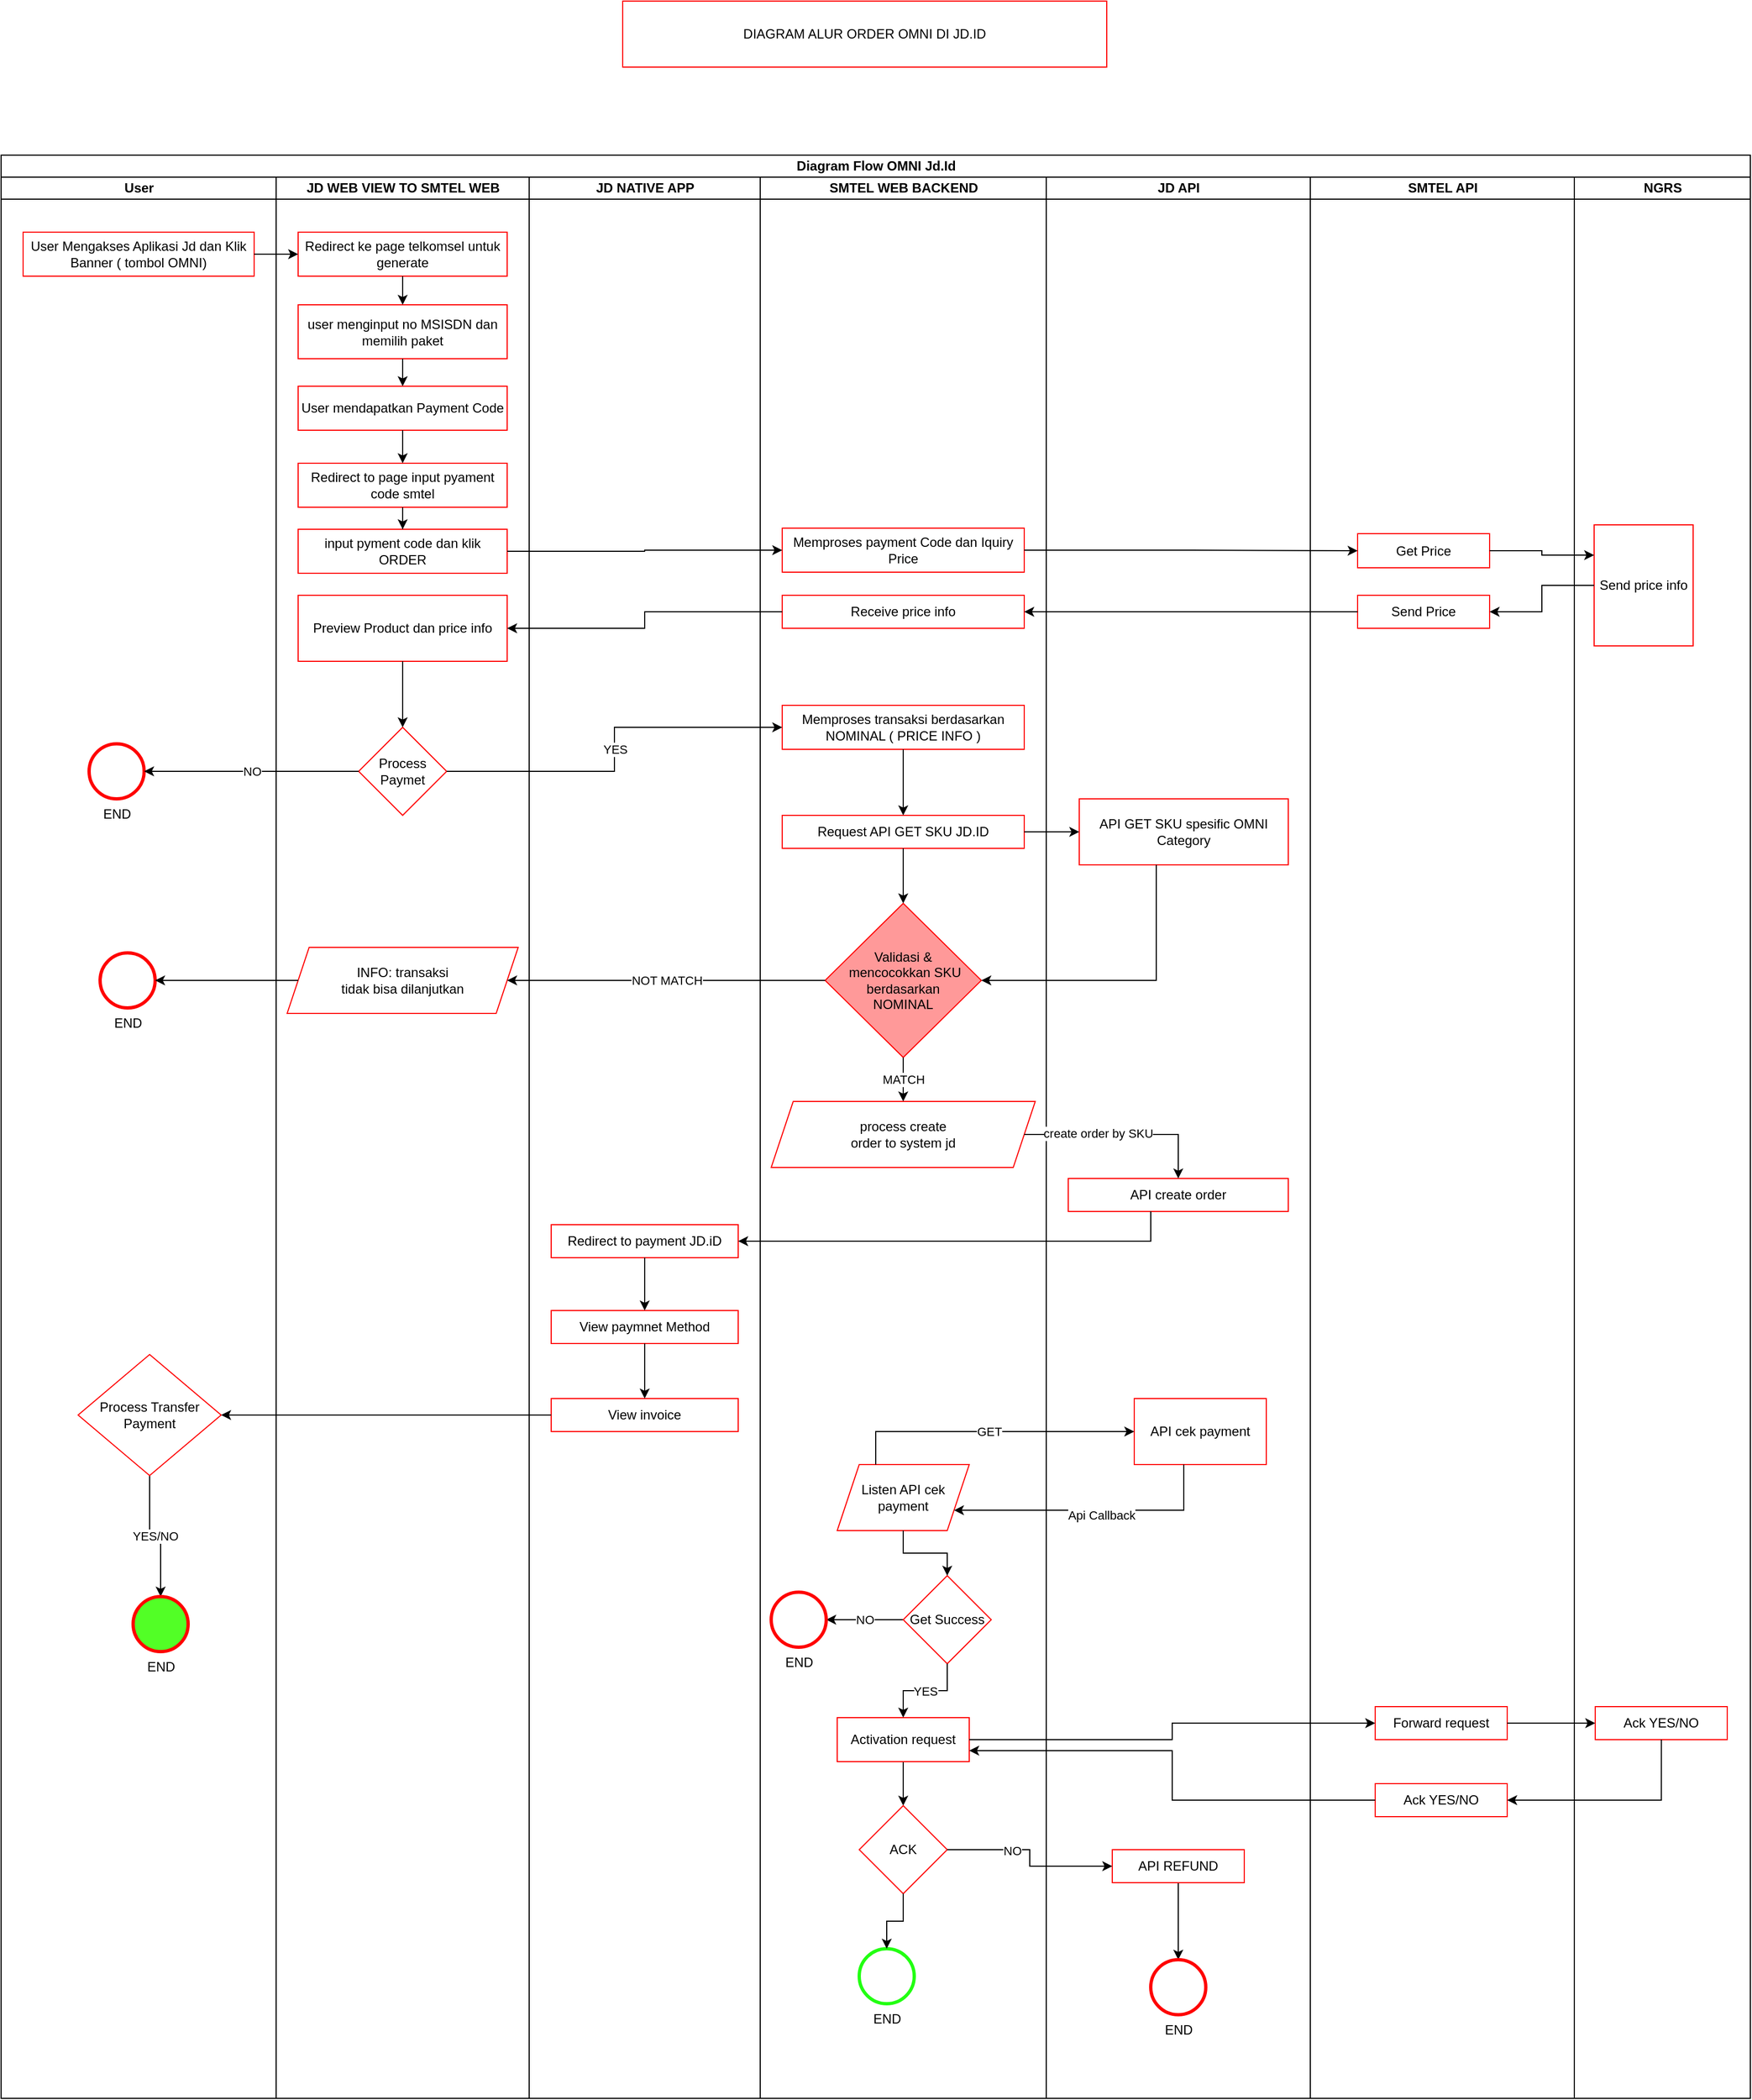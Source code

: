 <mxfile version="20.2.5" type="github" pages="2">
  <diagram id="UwHgi-8N27nsmFxwErfs" name="OMNI">
    <mxGraphModel dx="1590" dy="1893" grid="1" gridSize="10" guides="1" tooltips="1" connect="1" arrows="1" fold="1" page="1" pageScale="1" pageWidth="850" pageHeight="1100" math="0" shadow="0">
      <root>
        <mxCell id="0" />
        <mxCell id="1" parent="0" />
        <mxCell id="b-g2PKGpohuOXuUOQPh--2" value="Diagram Flow OMNI Jd.Id" style="swimlane;html=1;childLayout=stackLayout;resizeParent=1;resizeParentMax=0;startSize=20;" parent="1" vertex="1">
          <mxGeometry x="43" y="-850" width="1590" height="1766" as="geometry" />
        </mxCell>
        <mxCell id="b-g2PKGpohuOXuUOQPh--3" value="User" style="swimlane;html=1;startSize=20;" parent="b-g2PKGpohuOXuUOQPh--2" vertex="1">
          <mxGeometry y="20" width="250" height="1746" as="geometry" />
        </mxCell>
        <mxCell id="b-g2PKGpohuOXuUOQPh--4" style="edgeStyle=orthogonalEdgeStyle;rounded=0;orthogonalLoop=1;jettySize=auto;html=1;exitX=0.5;exitY=1;exitDx=0;exitDy=0;exitPerimeter=0;" parent="b-g2PKGpohuOXuUOQPh--3" edge="1">
          <mxGeometry relative="1" as="geometry">
            <mxPoint x="120" y="100" as="sourcePoint" />
            <mxPoint x="120" y="100" as="targetPoint" />
          </mxGeometry>
        </mxCell>
        <mxCell id="b-g2PKGpohuOXuUOQPh--5" value="User Mengakses Aplikasi Jd dan Klik Banner ( tombol OMNI)" style="rounded=0;whiteSpace=wrap;html=1;strokeColor=#FF0000;" parent="b-g2PKGpohuOXuUOQPh--3" vertex="1">
          <mxGeometry x="20" y="50" width="210" height="40" as="geometry" />
        </mxCell>
        <mxCell id="b-g2PKGpohuOXuUOQPh--6" value="END" style="points=[[0.145,0.145,0],[0.5,0,0],[0.855,0.145,0],[1,0.5,0],[0.855,0.855,0],[0.5,1,0],[0.145,0.855,0],[0,0.5,0]];shape=mxgraph.bpmn.event;html=1;verticalLabelPosition=bottom;labelBackgroundColor=#ffffff;verticalAlign=top;align=center;perimeter=ellipsePerimeter;outlineConnect=0;aspect=fixed;outline=end;symbol=terminate2;strokeColor=#FF0000;" parent="b-g2PKGpohuOXuUOQPh--3" vertex="1">
          <mxGeometry x="80" y="515" width="50" height="50" as="geometry" />
        </mxCell>
        <mxCell id="b-g2PKGpohuOXuUOQPh--7" value="END" style="points=[[0.145,0.145,0],[0.5,0,0],[0.855,0.145,0],[1,0.5,0],[0.855,0.855,0],[0.5,1,0],[0.145,0.855,0],[0,0.5,0]];shape=mxgraph.bpmn.event;html=1;verticalLabelPosition=bottom;labelBackgroundColor=#ffffff;verticalAlign=top;align=center;perimeter=ellipsePerimeter;outlineConnect=0;aspect=fixed;outline=end;symbol=terminate2;strokeColor=#FF0000;" parent="b-g2PKGpohuOXuUOQPh--3" vertex="1">
          <mxGeometry x="90" y="705" width="50" height="50" as="geometry" />
        </mxCell>
        <mxCell id="b-g2PKGpohuOXuUOQPh--8" value="YES/NO" style="edgeStyle=orthogonalEdgeStyle;rounded=0;orthogonalLoop=1;jettySize=auto;html=1;" parent="b-g2PKGpohuOXuUOQPh--3" source="b-g2PKGpohuOXuUOQPh--9" target="b-g2PKGpohuOXuUOQPh--10" edge="1">
          <mxGeometry relative="1" as="geometry" />
        </mxCell>
        <mxCell id="b-g2PKGpohuOXuUOQPh--9" value="Process Transfer Payment" style="rhombus;whiteSpace=wrap;html=1;strokeColor=#FF0000;" parent="b-g2PKGpohuOXuUOQPh--3" vertex="1">
          <mxGeometry x="70" y="1070" width="130" height="110" as="geometry" />
        </mxCell>
        <mxCell id="b-g2PKGpohuOXuUOQPh--10" value="END" style="points=[[0.145,0.145,0],[0.5,0,0],[0.855,0.145,0],[1,0.5,0],[0.855,0.855,0],[0.5,1,0],[0.145,0.855,0],[0,0.5,0]];shape=mxgraph.bpmn.event;html=1;verticalLabelPosition=bottom;labelBackgroundColor=#ffffff;verticalAlign=top;align=center;perimeter=ellipsePerimeter;outlineConnect=0;aspect=fixed;outline=end;symbol=terminate2;strokeColor=#FF0000;fillColor=#52FF26;" parent="b-g2PKGpohuOXuUOQPh--3" vertex="1">
          <mxGeometry x="120" y="1290" width="50" height="50" as="geometry" />
        </mxCell>
        <mxCell id="b-g2PKGpohuOXuUOQPh--11" value="JD WEB VIEW TO SMTEL WEB" style="swimlane;html=1;startSize=20;" parent="b-g2PKGpohuOXuUOQPh--2" vertex="1">
          <mxGeometry x="250" y="20" width="230" height="1746" as="geometry">
            <mxRectangle x="120" y="20" width="30" height="460" as="alternateBounds" />
          </mxGeometry>
        </mxCell>
        <mxCell id="b-g2PKGpohuOXuUOQPh--12" value="Redirect ke page telkomsel untuk generate " style="whiteSpace=wrap;html=1;strokeColor=#FF0000;" parent="b-g2PKGpohuOXuUOQPh--11" vertex="1">
          <mxGeometry x="20" y="50" width="190" height="40" as="geometry" />
        </mxCell>
        <mxCell id="b-g2PKGpohuOXuUOQPh--13" value="Redirect to page input pyament code smtel" style="whiteSpace=wrap;html=1;strokeColor=#FF0000;" parent="b-g2PKGpohuOXuUOQPh--11" vertex="1">
          <mxGeometry x="20" y="260" width="190" height="40" as="geometry" />
        </mxCell>
        <mxCell id="b-g2PKGpohuOXuUOQPh--14" value="Preview Product dan price info" style="whiteSpace=wrap;html=1;strokeColor=#FF0000;" parent="b-g2PKGpohuOXuUOQPh--11" vertex="1">
          <mxGeometry x="20" y="380" width="190" height="60" as="geometry" />
        </mxCell>
        <mxCell id="b-g2PKGpohuOXuUOQPh--15" value="&lt;div&gt;INFO: transaksi &lt;br&gt;&lt;/div&gt;&lt;div&gt;tidak bisa dilanjutkan&lt;/div&gt;" style="shape=parallelogram;perimeter=parallelogramPerimeter;whiteSpace=wrap;html=1;fixedSize=1;strokeColor=#FF0000;" parent="b-g2PKGpohuOXuUOQPh--11" vertex="1">
          <mxGeometry x="10" y="700" width="210" height="60" as="geometry" />
        </mxCell>
        <mxCell id="b-g2PKGpohuOXuUOQPh--16" value="User mendapatkan Payment Code" style="whiteSpace=wrap;html=1;strokeColor=#FF0000;" parent="b-g2PKGpohuOXuUOQPh--11" vertex="1">
          <mxGeometry x="20" y="190" width="190" height="40" as="geometry" />
        </mxCell>
        <mxCell id="b-g2PKGpohuOXuUOQPh--17" value="" style="edgeStyle=orthogonalEdgeStyle;rounded=0;orthogonalLoop=1;jettySize=auto;html=1;" parent="b-g2PKGpohuOXuUOQPh--11" source="b-g2PKGpohuOXuUOQPh--16" target="b-g2PKGpohuOXuUOQPh--13" edge="1">
          <mxGeometry relative="1" as="geometry" />
        </mxCell>
        <mxCell id="b-g2PKGpohuOXuUOQPh--18" value="input pyment code dan klik ORDER" style="whiteSpace=wrap;html=1;strokeColor=#FF0000;" parent="b-g2PKGpohuOXuUOQPh--11" vertex="1">
          <mxGeometry x="20" y="320" width="190" height="40" as="geometry" />
        </mxCell>
        <mxCell id="b-g2PKGpohuOXuUOQPh--19" value="" style="edgeStyle=orthogonalEdgeStyle;rounded=0;orthogonalLoop=1;jettySize=auto;html=1;" parent="b-g2PKGpohuOXuUOQPh--11" source="b-g2PKGpohuOXuUOQPh--13" target="b-g2PKGpohuOXuUOQPh--18" edge="1">
          <mxGeometry relative="1" as="geometry" />
        </mxCell>
        <mxCell id="b-g2PKGpohuOXuUOQPh--20" value="Process Paymet" style="rhombus;whiteSpace=wrap;html=1;strokeColor=#FF0000;" parent="b-g2PKGpohuOXuUOQPh--11" vertex="1">
          <mxGeometry x="75" y="500" width="80" height="80" as="geometry" />
        </mxCell>
        <mxCell id="b-g2PKGpohuOXuUOQPh--21" style="edgeStyle=orthogonalEdgeStyle;rounded=0;orthogonalLoop=1;jettySize=auto;html=1;entryX=0.5;entryY=0;entryDx=0;entryDy=0;" parent="b-g2PKGpohuOXuUOQPh--11" source="b-g2PKGpohuOXuUOQPh--14" target="b-g2PKGpohuOXuUOQPh--20" edge="1">
          <mxGeometry relative="1" as="geometry" />
        </mxCell>
        <mxCell id="b-g2PKGpohuOXuUOQPh--22" value="user menginput no MSISDN dan memilih paket" style="whiteSpace=wrap;html=1;strokeColor=#FF0000;" parent="b-g2PKGpohuOXuUOQPh--11" vertex="1">
          <mxGeometry x="20" y="116" width="190" height="49" as="geometry" />
        </mxCell>
        <mxCell id="b-g2PKGpohuOXuUOQPh--23" value="" style="edgeStyle=orthogonalEdgeStyle;rounded=0;orthogonalLoop=1;jettySize=auto;html=1;" parent="b-g2PKGpohuOXuUOQPh--11" source="b-g2PKGpohuOXuUOQPh--12" target="b-g2PKGpohuOXuUOQPh--22" edge="1">
          <mxGeometry relative="1" as="geometry" />
        </mxCell>
        <mxCell id="b-g2PKGpohuOXuUOQPh--24" value="" style="edgeStyle=orthogonalEdgeStyle;rounded=0;orthogonalLoop=1;jettySize=auto;html=1;" parent="b-g2PKGpohuOXuUOQPh--11" source="b-g2PKGpohuOXuUOQPh--22" target="b-g2PKGpohuOXuUOQPh--16" edge="1">
          <mxGeometry relative="1" as="geometry" />
        </mxCell>
        <mxCell id="b-g2PKGpohuOXuUOQPh--25" value="JD NATIVE APP" style="swimlane;html=1;startSize=20;" parent="b-g2PKGpohuOXuUOQPh--2" vertex="1">
          <mxGeometry x="480" y="20" width="210" height="1746" as="geometry" />
        </mxCell>
        <mxCell id="b-g2PKGpohuOXuUOQPh--26" value="Redirect to payment JD.iD" style="whiteSpace=wrap;html=1;strokeColor=#FF0000;" parent="b-g2PKGpohuOXuUOQPh--25" vertex="1">
          <mxGeometry x="20" y="952" width="170" height="30" as="geometry" />
        </mxCell>
        <mxCell id="b-g2PKGpohuOXuUOQPh--27" value="View paymnet Method" style="whiteSpace=wrap;html=1;strokeColor=#FF0000;" parent="b-g2PKGpohuOXuUOQPh--25" vertex="1">
          <mxGeometry x="20" y="1030" width="170" height="30" as="geometry" />
        </mxCell>
        <mxCell id="b-g2PKGpohuOXuUOQPh--28" value="" style="edgeStyle=orthogonalEdgeStyle;rounded=0;orthogonalLoop=1;jettySize=auto;html=1;" parent="b-g2PKGpohuOXuUOQPh--25" source="b-g2PKGpohuOXuUOQPh--26" target="b-g2PKGpohuOXuUOQPh--27" edge="1">
          <mxGeometry relative="1" as="geometry" />
        </mxCell>
        <mxCell id="b-g2PKGpohuOXuUOQPh--29" value="&lt;div&gt;View invoice&lt;/div&gt;" style="whiteSpace=wrap;html=1;strokeColor=#FF0000;" parent="b-g2PKGpohuOXuUOQPh--25" vertex="1">
          <mxGeometry x="20" y="1110" width="170" height="30" as="geometry" />
        </mxCell>
        <mxCell id="b-g2PKGpohuOXuUOQPh--30" value="" style="edgeStyle=orthogonalEdgeStyle;rounded=0;orthogonalLoop=1;jettySize=auto;html=1;" parent="b-g2PKGpohuOXuUOQPh--25" source="b-g2PKGpohuOXuUOQPh--27" target="b-g2PKGpohuOXuUOQPh--29" edge="1">
          <mxGeometry relative="1" as="geometry" />
        </mxCell>
        <mxCell id="b-g2PKGpohuOXuUOQPh--31" value="SMTEL WEB BACKEND" style="swimlane;html=1;startSize=20;" parent="b-g2PKGpohuOXuUOQPh--2" vertex="1">
          <mxGeometry x="690" y="20" width="260" height="1746" as="geometry" />
        </mxCell>
        <mxCell id="b-g2PKGpohuOXuUOQPh--32" value="Memproses payment Code dan Iquiry Price" style="whiteSpace=wrap;html=1;strokeColor=#FF0000;" parent="b-g2PKGpohuOXuUOQPh--31" vertex="1">
          <mxGeometry x="20" y="319" width="220" height="40" as="geometry" />
        </mxCell>
        <mxCell id="b-g2PKGpohuOXuUOQPh--33" value="Receive price info" style="whiteSpace=wrap;html=1;strokeColor=#FF0000;" parent="b-g2PKGpohuOXuUOQPh--31" vertex="1">
          <mxGeometry x="20" y="380" width="220" height="30" as="geometry" />
        </mxCell>
        <mxCell id="b-g2PKGpohuOXuUOQPh--34" value="Listen API cek payment" style="shape=parallelogram;perimeter=parallelogramPerimeter;whiteSpace=wrap;html=1;fixedSize=1;strokeColor=#FF0000;fillColor=#ffffff;" parent="b-g2PKGpohuOXuUOQPh--31" vertex="1">
          <mxGeometry x="70" y="1170" width="120" height="60" as="geometry" />
        </mxCell>
        <mxCell id="b-g2PKGpohuOXuUOQPh--35" value="Memproses transaksi berdasarkan NOMINAL ( PRICE INFO )" style="whiteSpace=wrap;html=1;strokeColor=#FF0000;" parent="b-g2PKGpohuOXuUOQPh--31" vertex="1">
          <mxGeometry x="20" y="480" width="220" height="40" as="geometry" />
        </mxCell>
        <mxCell id="b-g2PKGpohuOXuUOQPh--36" value="Request API GET SKU JD.ID" style="whiteSpace=wrap;html=1;strokeColor=#FF0000;" parent="b-g2PKGpohuOXuUOQPh--31" vertex="1">
          <mxGeometry x="20" y="580" width="220" height="30" as="geometry" />
        </mxCell>
        <mxCell id="b-g2PKGpohuOXuUOQPh--37" style="edgeStyle=orthogonalEdgeStyle;rounded=0;orthogonalLoop=1;jettySize=auto;html=1;entryX=0.5;entryY=0;entryDx=0;entryDy=0;" parent="b-g2PKGpohuOXuUOQPh--31" source="b-g2PKGpohuOXuUOQPh--35" target="b-g2PKGpohuOXuUOQPh--36" edge="1">
          <mxGeometry relative="1" as="geometry" />
        </mxCell>
        <mxCell id="b-g2PKGpohuOXuUOQPh--38" value="&lt;div align=&quot;center&quot;&gt;Validasi &amp;amp;&lt;/div&gt;&lt;div align=&quot;center&quot;&gt;&amp;nbsp;mencocokkan SKU berdasarkan &lt;br&gt;&lt;/div&gt;&lt;div align=&quot;center&quot;&gt;NOMINAL&lt;/div&gt;" style="rhombus;whiteSpace=wrap;html=1;strokeColor=#FF0000;align=center;fillColor=#FF9999;" parent="b-g2PKGpohuOXuUOQPh--31" vertex="1">
          <mxGeometry x="59" y="660" width="142" height="140" as="geometry" />
        </mxCell>
        <mxCell id="b-g2PKGpohuOXuUOQPh--39" value="" style="edgeStyle=orthogonalEdgeStyle;rounded=0;orthogonalLoop=1;jettySize=auto;html=1;" parent="b-g2PKGpohuOXuUOQPh--31" source="b-g2PKGpohuOXuUOQPh--36" target="b-g2PKGpohuOXuUOQPh--38" edge="1">
          <mxGeometry relative="1" as="geometry" />
        </mxCell>
        <mxCell id="b-g2PKGpohuOXuUOQPh--40" value="&lt;div&gt;process create &lt;br&gt;&lt;/div&gt;&lt;div&gt;order to system jd&lt;/div&gt;" style="shape=parallelogram;perimeter=parallelogramPerimeter;whiteSpace=wrap;html=1;fixedSize=1;strokeColor=#FF0000;" parent="b-g2PKGpohuOXuUOQPh--31" vertex="1">
          <mxGeometry x="10" y="840" width="240" height="60" as="geometry" />
        </mxCell>
        <mxCell id="b-g2PKGpohuOXuUOQPh--41" value="MATCH" style="edgeStyle=orthogonalEdgeStyle;rounded=0;orthogonalLoop=1;jettySize=auto;html=1;" parent="b-g2PKGpohuOXuUOQPh--31" source="b-g2PKGpohuOXuUOQPh--38" target="b-g2PKGpohuOXuUOQPh--40" edge="1">
          <mxGeometry relative="1" as="geometry" />
        </mxCell>
        <mxCell id="b-g2PKGpohuOXuUOQPh--42" value="NO" style="edgeStyle=orthogonalEdgeStyle;rounded=0;orthogonalLoop=1;jettySize=auto;html=1;entryX=1;entryY=0.5;entryDx=0;entryDy=0;entryPerimeter=0;" parent="b-g2PKGpohuOXuUOQPh--31" source="b-g2PKGpohuOXuUOQPh--43" target="b-g2PKGpohuOXuUOQPh--49" edge="1">
          <mxGeometry relative="1" as="geometry" />
        </mxCell>
        <mxCell id="b-g2PKGpohuOXuUOQPh--43" value="Get Success" style="rhombus;whiteSpace=wrap;html=1;strokeColor=#FF0000;fillColor=#ffffff;" parent="b-g2PKGpohuOXuUOQPh--31" vertex="1">
          <mxGeometry x="130" y="1271" width="80" height="80" as="geometry" />
        </mxCell>
        <mxCell id="b-g2PKGpohuOXuUOQPh--44" value="" style="edgeStyle=orthogonalEdgeStyle;rounded=0;orthogonalLoop=1;jettySize=auto;html=1;" parent="b-g2PKGpohuOXuUOQPh--31" source="b-g2PKGpohuOXuUOQPh--34" target="b-g2PKGpohuOXuUOQPh--43" edge="1">
          <mxGeometry relative="1" as="geometry" />
        </mxCell>
        <mxCell id="b-g2PKGpohuOXuUOQPh--45" value="" style="edgeStyle=orthogonalEdgeStyle;rounded=0;orthogonalLoop=1;jettySize=auto;html=1;" parent="b-g2PKGpohuOXuUOQPh--31" source="b-g2PKGpohuOXuUOQPh--46" target="b-g2PKGpohuOXuUOQPh--48" edge="1">
          <mxGeometry relative="1" as="geometry" />
        </mxCell>
        <mxCell id="b-g2PKGpohuOXuUOQPh--46" value="Activation request" style="whiteSpace=wrap;html=1;strokeColor=#FF0000;fillColor=#ffffff;" parent="b-g2PKGpohuOXuUOQPh--31" vertex="1">
          <mxGeometry x="70" y="1400" width="120" height="40" as="geometry" />
        </mxCell>
        <mxCell id="b-g2PKGpohuOXuUOQPh--47" value="YES" style="edgeStyle=orthogonalEdgeStyle;rounded=0;orthogonalLoop=1;jettySize=auto;html=1;entryX=0.5;entryY=0;entryDx=0;entryDy=0;" parent="b-g2PKGpohuOXuUOQPh--31" source="b-g2PKGpohuOXuUOQPh--43" target="b-g2PKGpohuOXuUOQPh--46" edge="1">
          <mxGeometry relative="1" as="geometry" />
        </mxCell>
        <mxCell id="b-g2PKGpohuOXuUOQPh--48" value="ACK" style="rhombus;whiteSpace=wrap;html=1;strokeColor=#FF0000;fillColor=#ffffff;" parent="b-g2PKGpohuOXuUOQPh--31" vertex="1">
          <mxGeometry x="90" y="1480" width="80" height="80" as="geometry" />
        </mxCell>
        <mxCell id="b-g2PKGpohuOXuUOQPh--49" value="END" style="points=[[0.145,0.145,0],[0.5,0,0],[0.855,0.145,0],[1,0.5,0],[0.855,0.855,0],[0.5,1,0],[0.145,0.855,0],[0,0.5,0]];shape=mxgraph.bpmn.event;html=1;verticalLabelPosition=bottom;labelBackgroundColor=#ffffff;verticalAlign=top;align=center;perimeter=ellipsePerimeter;outlineConnect=0;aspect=fixed;outline=end;symbol=terminate2;strokeColor=#FF0000;fillColor=#ffffff;" parent="b-g2PKGpohuOXuUOQPh--31" vertex="1">
          <mxGeometry x="10" y="1286" width="50" height="50" as="geometry" />
        </mxCell>
        <mxCell id="b-g2PKGpohuOXuUOQPh--50" value="END" style="points=[[0.145,0.145,0],[0.5,0,0],[0.855,0.145,0],[1,0.5,0],[0.855,0.855,0],[0.5,1,0],[0.145,0.855,0],[0,0.5,0]];shape=mxgraph.bpmn.event;html=1;verticalLabelPosition=bottom;labelBackgroundColor=#ffffff;verticalAlign=top;align=center;perimeter=ellipsePerimeter;outlineConnect=0;aspect=fixed;outline=end;symbol=terminate2;strokeColor=#22FF12;fillColor=#ffffff;" parent="b-g2PKGpohuOXuUOQPh--31" vertex="1">
          <mxGeometry x="90" y="1610" width="50" height="50" as="geometry" />
        </mxCell>
        <mxCell id="b-g2PKGpohuOXuUOQPh--51" style="edgeStyle=orthogonalEdgeStyle;rounded=0;orthogonalLoop=1;jettySize=auto;html=1;" parent="b-g2PKGpohuOXuUOQPh--31" source="b-g2PKGpohuOXuUOQPh--48" target="b-g2PKGpohuOXuUOQPh--50" edge="1">
          <mxGeometry relative="1" as="geometry">
            <mxPoint x="100" y="2500" as="targetPoint" />
          </mxGeometry>
        </mxCell>
        <mxCell id="b-g2PKGpohuOXuUOQPh--52" value="JD API" style="swimlane;html=1;startSize=20;" parent="b-g2PKGpohuOXuUOQPh--2" vertex="1">
          <mxGeometry x="950" y="20" width="240" height="1746" as="geometry" />
        </mxCell>
        <mxCell id="b-g2PKGpohuOXuUOQPh--53" value="API GET SKU spesific OMNI Category" style="whiteSpace=wrap;html=1;strokeColor=#FF0000;" parent="b-g2PKGpohuOXuUOQPh--52" vertex="1">
          <mxGeometry x="30" y="565" width="190" height="60" as="geometry" />
        </mxCell>
        <mxCell id="b-g2PKGpohuOXuUOQPh--54" value="API create order" style="whiteSpace=wrap;html=1;strokeColor=#FF0000;" parent="b-g2PKGpohuOXuUOQPh--52" vertex="1">
          <mxGeometry x="20" y="910" width="200" height="30" as="geometry" />
        </mxCell>
        <mxCell id="b-g2PKGpohuOXuUOQPh--55" value="API cek payment" style="whiteSpace=wrap;html=1;strokeColor=#FF0000;fillColor=#ffffff;" parent="b-g2PKGpohuOXuUOQPh--52" vertex="1">
          <mxGeometry x="80" y="1110" width="120" height="60" as="geometry" />
        </mxCell>
        <mxCell id="Hsqi-E3Ae8nuQo2xEjTh-3" value="" style="edgeStyle=orthogonalEdgeStyle;rounded=0;orthogonalLoop=1;jettySize=auto;html=1;" parent="b-g2PKGpohuOXuUOQPh--52" source="b-g2PKGpohuOXuUOQPh--56" target="Hsqi-E3Ae8nuQo2xEjTh-2" edge="1">
          <mxGeometry relative="1" as="geometry" />
        </mxCell>
        <mxCell id="b-g2PKGpohuOXuUOQPh--56" value="API REFUND" style="whiteSpace=wrap;html=1;strokeColor=#FF0000;fillColor=#ffffff;" parent="b-g2PKGpohuOXuUOQPh--52" vertex="1">
          <mxGeometry x="60" y="1520" width="120" height="30" as="geometry" />
        </mxCell>
        <mxCell id="Hsqi-E3Ae8nuQo2xEjTh-2" value="END" style="points=[[0.145,0.145,0],[0.5,0,0],[0.855,0.145,0],[1,0.5,0],[0.855,0.855,0],[0.5,1,0],[0.145,0.855,0],[0,0.5,0]];shape=mxgraph.bpmn.event;html=1;verticalLabelPosition=bottom;labelBackgroundColor=#ffffff;verticalAlign=top;align=center;perimeter=ellipsePerimeter;outlineConnect=0;aspect=fixed;outline=end;symbol=terminate2;strokeColor=#FF0000;fillColor=#ffffff;" parent="b-g2PKGpohuOXuUOQPh--52" vertex="1">
          <mxGeometry x="95" y="1620" width="50" height="50" as="geometry" />
        </mxCell>
        <mxCell id="b-g2PKGpohuOXuUOQPh--57" value="SMTEL API" style="swimlane;html=1;startSize=20;" parent="b-g2PKGpohuOXuUOQPh--2" vertex="1">
          <mxGeometry x="1190" y="20" width="240" height="1746" as="geometry" />
        </mxCell>
        <mxCell id="b-g2PKGpohuOXuUOQPh--58" value="Get Price" style="whiteSpace=wrap;html=1;strokeColor=#FF0000;" parent="b-g2PKGpohuOXuUOQPh--57" vertex="1">
          <mxGeometry x="43" y="324" width="120" height="31" as="geometry" />
        </mxCell>
        <mxCell id="b-g2PKGpohuOXuUOQPh--59" value="Send Price" style="whiteSpace=wrap;html=1;strokeColor=#FF0000;" parent="b-g2PKGpohuOXuUOQPh--57" vertex="1">
          <mxGeometry x="43" y="380" width="120" height="30" as="geometry" />
        </mxCell>
        <mxCell id="b-g2PKGpohuOXuUOQPh--60" value="Forward request" style="whiteSpace=wrap;html=1;strokeColor=#FF0000;fillColor=#ffffff;" parent="b-g2PKGpohuOXuUOQPh--57" vertex="1">
          <mxGeometry x="59" y="1390" width="120" height="30" as="geometry" />
        </mxCell>
        <mxCell id="b-g2PKGpohuOXuUOQPh--61" value="Ack YES/NO" style="whiteSpace=wrap;html=1;strokeColor=#FF0000;fillColor=#ffffff;" parent="b-g2PKGpohuOXuUOQPh--57" vertex="1">
          <mxGeometry x="59" y="1460" width="120" height="30" as="geometry" />
        </mxCell>
        <mxCell id="b-g2PKGpohuOXuUOQPh--62" value="" style="edgeStyle=orthogonalEdgeStyle;rounded=0;orthogonalLoop=1;jettySize=auto;html=1;" parent="b-g2PKGpohuOXuUOQPh--2" source="b-g2PKGpohuOXuUOQPh--5" target="b-g2PKGpohuOXuUOQPh--12" edge="1">
          <mxGeometry relative="1" as="geometry" />
        </mxCell>
        <mxCell id="b-g2PKGpohuOXuUOQPh--63" value="NGRS" style="swimlane;html=1;startSize=20;" parent="b-g2PKGpohuOXuUOQPh--2" vertex="1">
          <mxGeometry x="1430" y="20" width="160" height="1746" as="geometry" />
        </mxCell>
        <mxCell id="b-g2PKGpohuOXuUOQPh--64" style="edgeStyle=orthogonalEdgeStyle;rounded=0;orthogonalLoop=1;jettySize=auto;html=1;exitX=0.5;exitY=1;exitDx=0;exitDy=0;exitPerimeter=0;" parent="b-g2PKGpohuOXuUOQPh--63" edge="1">
          <mxGeometry relative="1" as="geometry">
            <mxPoint x="95" y="100" as="sourcePoint" />
            <mxPoint x="95" y="100" as="targetPoint" />
          </mxGeometry>
        </mxCell>
        <mxCell id="b-g2PKGpohuOXuUOQPh--65" value="Send price info" style="whiteSpace=wrap;html=1;strokeColor=#FF0000;" parent="b-g2PKGpohuOXuUOQPh--63" vertex="1">
          <mxGeometry x="18" y="316" width="90" height="110" as="geometry" />
        </mxCell>
        <mxCell id="b-g2PKGpohuOXuUOQPh--66" value="Ack YES/NO" style="whiteSpace=wrap;html=1;strokeColor=#FF0000;fillColor=#ffffff;" parent="b-g2PKGpohuOXuUOQPh--63" vertex="1">
          <mxGeometry x="19" y="1390" width="120" height="30" as="geometry" />
        </mxCell>
        <mxCell id="b-g2PKGpohuOXuUOQPh--67" style="edgeStyle=orthogonalEdgeStyle;rounded=0;orthogonalLoop=1;jettySize=auto;html=1;entryX=1;entryY=0.5;entryDx=0;entryDy=0;" parent="b-g2PKGpohuOXuUOQPh--2" source="b-g2PKGpohuOXuUOQPh--65" target="b-g2PKGpohuOXuUOQPh--59" edge="1">
          <mxGeometry relative="1" as="geometry">
            <mxPoint x="1095" y="590" as="targetPoint" />
          </mxGeometry>
        </mxCell>
        <mxCell id="b-g2PKGpohuOXuUOQPh--68" style="edgeStyle=orthogonalEdgeStyle;rounded=0;orthogonalLoop=1;jettySize=auto;html=1;entryX=0;entryY=0.5;entryDx=0;entryDy=0;" parent="b-g2PKGpohuOXuUOQPh--2" source="b-g2PKGpohuOXuUOQPh--32" target="b-g2PKGpohuOXuUOQPh--58" edge="1">
          <mxGeometry relative="1" as="geometry" />
        </mxCell>
        <mxCell id="b-g2PKGpohuOXuUOQPh--69" value="" style="edgeStyle=orthogonalEdgeStyle;rounded=0;orthogonalLoop=1;jettySize=auto;html=1;entryX=1;entryY=0.5;entryDx=0;entryDy=0;" parent="b-g2PKGpohuOXuUOQPh--2" source="b-g2PKGpohuOXuUOQPh--59" target="b-g2PKGpohuOXuUOQPh--33" edge="1">
          <mxGeometry relative="1" as="geometry">
            <mxPoint x="845" y="590" as="targetPoint" />
          </mxGeometry>
        </mxCell>
        <mxCell id="b-g2PKGpohuOXuUOQPh--70" style="edgeStyle=orthogonalEdgeStyle;rounded=0;orthogonalLoop=1;jettySize=auto;html=1;entryX=1;entryY=0.5;entryDx=0;entryDy=0;" parent="b-g2PKGpohuOXuUOQPh--2" source="b-g2PKGpohuOXuUOQPh--33" target="b-g2PKGpohuOXuUOQPh--14" edge="1">
          <mxGeometry relative="1" as="geometry" />
        </mxCell>
        <mxCell id="b-g2PKGpohuOXuUOQPh--71" style="edgeStyle=orthogonalEdgeStyle;rounded=0;orthogonalLoop=1;jettySize=auto;html=1;entryX=0;entryY=0.5;entryDx=0;entryDy=0;" parent="b-g2PKGpohuOXuUOQPh--2" source="b-g2PKGpohuOXuUOQPh--36" target="b-g2PKGpohuOXuUOQPh--53" edge="1">
          <mxGeometry relative="1" as="geometry" />
        </mxCell>
        <mxCell id="b-g2PKGpohuOXuUOQPh--72" value="NOT MATCH" style="edgeStyle=orthogonalEdgeStyle;rounded=0;orthogonalLoop=1;jettySize=auto;html=1;entryX=1;entryY=0.5;entryDx=0;entryDy=0;" parent="b-g2PKGpohuOXuUOQPh--2" source="b-g2PKGpohuOXuUOQPh--38" target="b-g2PKGpohuOXuUOQPh--15" edge="1">
          <mxGeometry relative="1" as="geometry" />
        </mxCell>
        <mxCell id="b-g2PKGpohuOXuUOQPh--73" style="edgeStyle=orthogonalEdgeStyle;rounded=0;orthogonalLoop=1;jettySize=auto;html=1;" parent="b-g2PKGpohuOXuUOQPh--2" source="b-g2PKGpohuOXuUOQPh--40" target="b-g2PKGpohuOXuUOQPh--54" edge="1">
          <mxGeometry relative="1" as="geometry" />
        </mxCell>
        <mxCell id="b-g2PKGpohuOXuUOQPh--74" value="create order by SKU" style="edgeLabel;html=1;align=center;verticalAlign=middle;resizable=0;points=[];" parent="b-g2PKGpohuOXuUOQPh--73" vertex="1" connectable="0">
          <mxGeometry x="-0.257" y="1" relative="1" as="geometry">
            <mxPoint as="offset" />
          </mxGeometry>
        </mxCell>
        <mxCell id="b-g2PKGpohuOXuUOQPh--75" style="edgeStyle=orthogonalEdgeStyle;rounded=0;orthogonalLoop=1;jettySize=auto;html=1;entryX=1;entryY=0.5;entryDx=0;entryDy=0;entryPerimeter=0;" parent="b-g2PKGpohuOXuUOQPh--2" source="b-g2PKGpohuOXuUOQPh--15" target="b-g2PKGpohuOXuUOQPh--7" edge="1">
          <mxGeometry relative="1" as="geometry" />
        </mxCell>
        <mxCell id="b-g2PKGpohuOXuUOQPh--76" value="" style="edgeStyle=orthogonalEdgeStyle;rounded=0;orthogonalLoop=1;jettySize=auto;html=1;" parent="b-g2PKGpohuOXuUOQPh--2" source="b-g2PKGpohuOXuUOQPh--18" target="b-g2PKGpohuOXuUOQPh--32" edge="1">
          <mxGeometry relative="1" as="geometry" />
        </mxCell>
        <mxCell id="b-g2PKGpohuOXuUOQPh--77" style="edgeStyle=orthogonalEdgeStyle;rounded=0;orthogonalLoop=1;jettySize=auto;html=1;entryX=0;entryY=0.25;entryDx=0;entryDy=0;" parent="b-g2PKGpohuOXuUOQPh--2" source="b-g2PKGpohuOXuUOQPh--58" target="b-g2PKGpohuOXuUOQPh--65" edge="1">
          <mxGeometry relative="1" as="geometry" />
        </mxCell>
        <mxCell id="b-g2PKGpohuOXuUOQPh--78" value="NO" style="edgeStyle=orthogonalEdgeStyle;rounded=0;orthogonalLoop=1;jettySize=auto;html=1;" parent="b-g2PKGpohuOXuUOQPh--2" source="b-g2PKGpohuOXuUOQPh--20" target="b-g2PKGpohuOXuUOQPh--6" edge="1">
          <mxGeometry relative="1" as="geometry" />
        </mxCell>
        <mxCell id="b-g2PKGpohuOXuUOQPh--79" value="YES" style="edgeStyle=orthogonalEdgeStyle;rounded=0;orthogonalLoop=1;jettySize=auto;html=1;" parent="b-g2PKGpohuOXuUOQPh--2" source="b-g2PKGpohuOXuUOQPh--20" target="b-g2PKGpohuOXuUOQPh--35" edge="1">
          <mxGeometry relative="1" as="geometry" />
        </mxCell>
        <mxCell id="b-g2PKGpohuOXuUOQPh--80" style="edgeStyle=orthogonalEdgeStyle;rounded=0;orthogonalLoop=1;jettySize=auto;html=1;entryX=1;entryY=0.5;entryDx=0;entryDy=0;" parent="b-g2PKGpohuOXuUOQPh--2" source="b-g2PKGpohuOXuUOQPh--53" target="b-g2PKGpohuOXuUOQPh--38" edge="1">
          <mxGeometry relative="1" as="geometry">
            <Array as="points">
              <mxPoint x="1050" y="750" />
            </Array>
          </mxGeometry>
        </mxCell>
        <mxCell id="b-g2PKGpohuOXuUOQPh--81" style="edgeStyle=orthogonalEdgeStyle;rounded=0;orthogonalLoop=1;jettySize=auto;html=1;entryX=1;entryY=0.5;entryDx=0;entryDy=0;" parent="b-g2PKGpohuOXuUOQPh--2" source="b-g2PKGpohuOXuUOQPh--54" target="b-g2PKGpohuOXuUOQPh--26" edge="1">
          <mxGeometry relative="1" as="geometry">
            <Array as="points">
              <mxPoint x="1045" y="987" />
            </Array>
          </mxGeometry>
        </mxCell>
        <mxCell id="b-g2PKGpohuOXuUOQPh--82" style="edgeStyle=orthogonalEdgeStyle;rounded=0;orthogonalLoop=1;jettySize=auto;html=1;entryX=1;entryY=0.5;entryDx=0;entryDy=0;" parent="b-g2PKGpohuOXuUOQPh--2" source="b-g2PKGpohuOXuUOQPh--29" target="b-g2PKGpohuOXuUOQPh--9" edge="1">
          <mxGeometry relative="1" as="geometry" />
        </mxCell>
        <mxCell id="b-g2PKGpohuOXuUOQPh--83" style="edgeStyle=orthogonalEdgeStyle;rounded=0;orthogonalLoop=1;jettySize=auto;html=1;entryX=1;entryY=0.75;entryDx=0;entryDy=0;" parent="b-g2PKGpohuOXuUOQPh--2" source="b-g2PKGpohuOXuUOQPh--55" target="b-g2PKGpohuOXuUOQPh--34" edge="1">
          <mxGeometry relative="1" as="geometry">
            <Array as="points">
              <mxPoint x="1075" y="1232" />
            </Array>
          </mxGeometry>
        </mxCell>
        <mxCell id="b-g2PKGpohuOXuUOQPh--84" value="Api Callback" style="edgeLabel;html=1;align=center;verticalAlign=middle;resizable=0;points=[];" parent="b-g2PKGpohuOXuUOQPh--83" vertex="1" connectable="0">
          <mxGeometry x="-0.068" y="4" relative="1" as="geometry">
            <mxPoint as="offset" />
          </mxGeometry>
        </mxCell>
        <mxCell id="b-g2PKGpohuOXuUOQPh--85" value="GET" style="edgeStyle=orthogonalEdgeStyle;rounded=0;orthogonalLoop=1;jettySize=auto;html=1;entryX=0;entryY=0.5;entryDx=0;entryDy=0;" parent="b-g2PKGpohuOXuUOQPh--2" source="b-g2PKGpohuOXuUOQPh--34" target="b-g2PKGpohuOXuUOQPh--55" edge="1">
          <mxGeometry relative="1" as="geometry">
            <Array as="points">
              <mxPoint x="795" y="1160" />
            </Array>
          </mxGeometry>
        </mxCell>
        <mxCell id="b-g2PKGpohuOXuUOQPh--86" style="edgeStyle=orthogonalEdgeStyle;rounded=0;orthogonalLoop=1;jettySize=auto;html=1;entryX=0;entryY=0.5;entryDx=0;entryDy=0;" parent="b-g2PKGpohuOXuUOQPh--2" source="b-g2PKGpohuOXuUOQPh--46" target="b-g2PKGpohuOXuUOQPh--60" edge="1">
          <mxGeometry relative="1" as="geometry" />
        </mxCell>
        <mxCell id="b-g2PKGpohuOXuUOQPh--88" style="edgeStyle=orthogonalEdgeStyle;rounded=0;orthogonalLoop=1;jettySize=auto;html=1;entryX=1;entryY=0.5;entryDx=0;entryDy=0;" parent="b-g2PKGpohuOXuUOQPh--2" target="b-g2PKGpohuOXuUOQPh--61" edge="1">
          <mxGeometry relative="1" as="geometry">
            <Array as="points">
              <mxPoint x="1509" y="1495" />
            </Array>
            <mxPoint x="1509.143" y="1440" as="sourcePoint" />
          </mxGeometry>
        </mxCell>
        <mxCell id="b-g2PKGpohuOXuUOQPh--89" style="edgeStyle=orthogonalEdgeStyle;rounded=0;orthogonalLoop=1;jettySize=auto;html=1;entryX=1;entryY=0.75;entryDx=0;entryDy=0;" parent="b-g2PKGpohuOXuUOQPh--2" source="b-g2PKGpohuOXuUOQPh--61" target="b-g2PKGpohuOXuUOQPh--46" edge="1">
          <mxGeometry relative="1" as="geometry" />
        </mxCell>
        <mxCell id="b-g2PKGpohuOXuUOQPh--90" style="edgeStyle=orthogonalEdgeStyle;rounded=0;orthogonalLoop=1;jettySize=auto;html=1;entryX=0;entryY=0.5;entryDx=0;entryDy=0;" parent="b-g2PKGpohuOXuUOQPh--2" source="b-g2PKGpohuOXuUOQPh--48" target="b-g2PKGpohuOXuUOQPh--56" edge="1">
          <mxGeometry relative="1" as="geometry" />
        </mxCell>
        <mxCell id="b-g2PKGpohuOXuUOQPh--91" value="NO" style="edgeLabel;html=1;align=center;verticalAlign=middle;resizable=0;points=[];" parent="b-g2PKGpohuOXuUOQPh--90" vertex="1" connectable="0">
          <mxGeometry x="-0.283" y="-1" relative="1" as="geometry">
            <mxPoint as="offset" />
          </mxGeometry>
        </mxCell>
        <mxCell id="Hsqi-E3Ae8nuQo2xEjTh-1" value="" style="edgeStyle=orthogonalEdgeStyle;rounded=0;orthogonalLoop=1;jettySize=auto;html=1;" parent="b-g2PKGpohuOXuUOQPh--2" source="b-g2PKGpohuOXuUOQPh--60" target="b-g2PKGpohuOXuUOQPh--66" edge="1">
          <mxGeometry relative="1" as="geometry" />
        </mxCell>
        <mxCell id="b-g2PKGpohuOXuUOQPh--92" value="DIAGRAM ALUR ORDER OMNI DI JD.ID" style="whiteSpace=wrap;html=1;strokeColor=#FF0000;fillColor=#ffffff;" parent="1" vertex="1">
          <mxGeometry x="608" y="-990" width="440" height="60" as="geometry" />
        </mxCell>
      </root>
    </mxGraphModel>
  </diagram>
  <diagram id="4iwnr52ww1jipwu2jggp" name="Omni Opsi2">
    <mxGraphModel dx="1590" dy="1893" grid="1" gridSize="10" guides="1" tooltips="1" connect="1" arrows="1" fold="1" page="1" pageScale="1" pageWidth="850" pageHeight="1100" math="0" shadow="0">
      <root>
        <mxCell id="0" />
        <mxCell id="1" parent="0" />
        <mxCell id="Nq8_7INkVawo_tPF8gWq-1" value="Diagram Flow OMNI Jd.Id" style="swimlane;html=1;childLayout=stackLayout;resizeParent=1;resizeParentMax=0;startSize=20;" vertex="1" parent="1">
          <mxGeometry x="43" y="-850" width="1637" height="1766" as="geometry" />
        </mxCell>
        <mxCell id="Nq8_7INkVawo_tPF8gWq-2" value="User" style="swimlane;html=1;startSize=20;" vertex="1" parent="Nq8_7INkVawo_tPF8gWq-1">
          <mxGeometry y="20" width="250" height="1746" as="geometry" />
        </mxCell>
        <mxCell id="Nq8_7INkVawo_tPF8gWq-3" style="edgeStyle=orthogonalEdgeStyle;rounded=0;orthogonalLoop=1;jettySize=auto;html=1;exitX=0.5;exitY=1;exitDx=0;exitDy=0;exitPerimeter=0;" edge="1" parent="Nq8_7INkVawo_tPF8gWq-2">
          <mxGeometry relative="1" as="geometry">
            <mxPoint x="120" y="100" as="sourcePoint" />
            <mxPoint x="120" y="100" as="targetPoint" />
          </mxGeometry>
        </mxCell>
        <mxCell id="Nq8_7INkVawo_tPF8gWq-4" value="User Mengakses Aplikasi Jd dan Klik Banner ( tombol OMNI)" style="rounded=0;whiteSpace=wrap;html=1;strokeColor=#FF0000;" vertex="1" parent="Nq8_7INkVawo_tPF8gWq-2">
          <mxGeometry x="20" y="50" width="210" height="40" as="geometry" />
        </mxCell>
        <mxCell id="Nq8_7INkVawo_tPF8gWq-5" value="END" style="points=[[0.145,0.145,0],[0.5,0,0],[0.855,0.145,0],[1,0.5,0],[0.855,0.855,0],[0.5,1,0],[0.145,0.855,0],[0,0.5,0]];shape=mxgraph.bpmn.event;html=1;verticalLabelPosition=bottom;labelBackgroundColor=#ffffff;verticalAlign=top;align=center;perimeter=ellipsePerimeter;outlineConnect=0;aspect=fixed;outline=end;symbol=terminate2;strokeColor=#FF0000;" vertex="1" parent="Nq8_7INkVawo_tPF8gWq-2">
          <mxGeometry x="80" y="515" width="50" height="50" as="geometry" />
        </mxCell>
        <mxCell id="Nq8_7INkVawo_tPF8gWq-7" value="YES/NO" style="edgeStyle=orthogonalEdgeStyle;rounded=0;orthogonalLoop=1;jettySize=auto;html=1;" edge="1" parent="Nq8_7INkVawo_tPF8gWq-2" source="Nq8_7INkVawo_tPF8gWq-8" target="Nq8_7INkVawo_tPF8gWq-9">
          <mxGeometry relative="1" as="geometry" />
        </mxCell>
        <mxCell id="Nq8_7INkVawo_tPF8gWq-8" value="Process Transfer Payment" style="rhombus;whiteSpace=wrap;html=1;strokeColor=#FF0000;" vertex="1" parent="Nq8_7INkVawo_tPF8gWq-2">
          <mxGeometry x="70" y="1070" width="130" height="110" as="geometry" />
        </mxCell>
        <mxCell id="Nq8_7INkVawo_tPF8gWq-9" value="END" style="points=[[0.145,0.145,0],[0.5,0,0],[0.855,0.145,0],[1,0.5,0],[0.855,0.855,0],[0.5,1,0],[0.145,0.855,0],[0,0.5,0]];shape=mxgraph.bpmn.event;html=1;verticalLabelPosition=bottom;labelBackgroundColor=#ffffff;verticalAlign=top;align=center;perimeter=ellipsePerimeter;outlineConnect=0;aspect=fixed;outline=end;symbol=terminate2;strokeColor=#FF0000;fillColor=#52FF26;" vertex="1" parent="Nq8_7INkVawo_tPF8gWq-2">
          <mxGeometry x="120" y="1290" width="50" height="50" as="geometry" />
        </mxCell>
        <mxCell id="Nq8_7INkVawo_tPF8gWq-10" value="JD WEB VIEW TO SMTEL WEB" style="swimlane;html=1;startSize=20;" vertex="1" parent="Nq8_7INkVawo_tPF8gWq-1">
          <mxGeometry x="250" y="20" width="230" height="1746" as="geometry">
            <mxRectangle x="120" y="20" width="30" height="460" as="alternateBounds" />
          </mxGeometry>
        </mxCell>
        <mxCell id="Nq8_7INkVawo_tPF8gWq-11" value="Redirect ke page telkomsel untuk generate " style="whiteSpace=wrap;html=1;strokeColor=#FF0000;" vertex="1" parent="Nq8_7INkVawo_tPF8gWq-10">
          <mxGeometry x="20" y="50" width="190" height="40" as="geometry" />
        </mxCell>
        <mxCell id="Nq8_7INkVawo_tPF8gWq-12" value="Redirect to page input pyament code smtel" style="whiteSpace=wrap;html=1;strokeColor=#FF0000;" vertex="1" parent="Nq8_7INkVawo_tPF8gWq-10">
          <mxGeometry x="20" y="260" width="190" height="40" as="geometry" />
        </mxCell>
        <mxCell id="Nq8_7INkVawo_tPF8gWq-13" value="Preview Product dan price info" style="whiteSpace=wrap;html=1;strokeColor=#FF0000;" vertex="1" parent="Nq8_7INkVawo_tPF8gWq-10">
          <mxGeometry x="20" y="380" width="190" height="60" as="geometry" />
        </mxCell>
        <mxCell id="Nq8_7INkVawo_tPF8gWq-15" value="User mendapatkan Payment Code" style="whiteSpace=wrap;html=1;strokeColor=#FF0000;" vertex="1" parent="Nq8_7INkVawo_tPF8gWq-10">
          <mxGeometry x="20" y="190" width="190" height="40" as="geometry" />
        </mxCell>
        <mxCell id="Nq8_7INkVawo_tPF8gWq-16" value="" style="edgeStyle=orthogonalEdgeStyle;rounded=0;orthogonalLoop=1;jettySize=auto;html=1;" edge="1" parent="Nq8_7INkVawo_tPF8gWq-10" source="Nq8_7INkVawo_tPF8gWq-15" target="Nq8_7INkVawo_tPF8gWq-12">
          <mxGeometry relative="1" as="geometry" />
        </mxCell>
        <mxCell id="Nq8_7INkVawo_tPF8gWq-17" value="input pyment code dan klik ORDER" style="whiteSpace=wrap;html=1;strokeColor=#FF0000;" vertex="1" parent="Nq8_7INkVawo_tPF8gWq-10">
          <mxGeometry x="20" y="320" width="190" height="40" as="geometry" />
        </mxCell>
        <mxCell id="Nq8_7INkVawo_tPF8gWq-18" value="" style="edgeStyle=orthogonalEdgeStyle;rounded=0;orthogonalLoop=1;jettySize=auto;html=1;" edge="1" parent="Nq8_7INkVawo_tPF8gWq-10" source="Nq8_7INkVawo_tPF8gWq-12" target="Nq8_7INkVawo_tPF8gWq-17">
          <mxGeometry relative="1" as="geometry" />
        </mxCell>
        <mxCell id="Nq8_7INkVawo_tPF8gWq-19" value="Process Paymet" style="rhombus;whiteSpace=wrap;html=1;strokeColor=#FF0000;" vertex="1" parent="Nq8_7INkVawo_tPF8gWq-10">
          <mxGeometry x="75" y="500" width="80" height="80" as="geometry" />
        </mxCell>
        <mxCell id="Nq8_7INkVawo_tPF8gWq-20" style="edgeStyle=orthogonalEdgeStyle;rounded=0;orthogonalLoop=1;jettySize=auto;html=1;entryX=0.5;entryY=0;entryDx=0;entryDy=0;" edge="1" parent="Nq8_7INkVawo_tPF8gWq-10" source="Nq8_7INkVawo_tPF8gWq-13" target="Nq8_7INkVawo_tPF8gWq-19">
          <mxGeometry relative="1" as="geometry" />
        </mxCell>
        <mxCell id="Nq8_7INkVawo_tPF8gWq-21" value="user menginput no MSISDN dan memilih paket" style="whiteSpace=wrap;html=1;strokeColor=#FF0000;" vertex="1" parent="Nq8_7INkVawo_tPF8gWq-10">
          <mxGeometry x="20" y="116" width="190" height="49" as="geometry" />
        </mxCell>
        <mxCell id="Nq8_7INkVawo_tPF8gWq-22" value="" style="edgeStyle=orthogonalEdgeStyle;rounded=0;orthogonalLoop=1;jettySize=auto;html=1;" edge="1" parent="Nq8_7INkVawo_tPF8gWq-10" source="Nq8_7INkVawo_tPF8gWq-11" target="Nq8_7INkVawo_tPF8gWq-21">
          <mxGeometry relative="1" as="geometry" />
        </mxCell>
        <mxCell id="Nq8_7INkVawo_tPF8gWq-23" value="" style="edgeStyle=orthogonalEdgeStyle;rounded=0;orthogonalLoop=1;jettySize=auto;html=1;" edge="1" parent="Nq8_7INkVawo_tPF8gWq-10" source="Nq8_7INkVawo_tPF8gWq-21" target="Nq8_7INkVawo_tPF8gWq-15">
          <mxGeometry relative="1" as="geometry" />
        </mxCell>
        <mxCell id="Nq8_7INkVawo_tPF8gWq-24" value="JD NATIVE APP" style="swimlane;html=1;startSize=20;" vertex="1" parent="Nq8_7INkVawo_tPF8gWq-1">
          <mxGeometry x="480" y="20" width="257" height="1746" as="geometry" />
        </mxCell>
        <mxCell id="Nq8_7INkVawo_tPF8gWq-25" value="Redirect to payment JD.iD" style="whiteSpace=wrap;html=1;strokeColor=#FF0000;" vertex="1" parent="Nq8_7INkVawo_tPF8gWq-24">
          <mxGeometry x="20" y="952" width="170" height="30" as="geometry" />
        </mxCell>
        <mxCell id="Nq8_7INkVawo_tPF8gWq-26" value="View paymnet Method" style="whiteSpace=wrap;html=1;strokeColor=#FF0000;" vertex="1" parent="Nq8_7INkVawo_tPF8gWq-24">
          <mxGeometry x="20" y="1030" width="170" height="30" as="geometry" />
        </mxCell>
        <mxCell id="Nq8_7INkVawo_tPF8gWq-27" value="" style="edgeStyle=orthogonalEdgeStyle;rounded=0;orthogonalLoop=1;jettySize=auto;html=1;" edge="1" parent="Nq8_7INkVawo_tPF8gWq-24" source="Nq8_7INkVawo_tPF8gWq-25" target="Nq8_7INkVawo_tPF8gWq-26">
          <mxGeometry relative="1" as="geometry" />
        </mxCell>
        <mxCell id="Nq8_7INkVawo_tPF8gWq-28" value="&lt;div&gt;View invoice&lt;/div&gt;" style="whiteSpace=wrap;html=1;strokeColor=#FF0000;" vertex="1" parent="Nq8_7INkVawo_tPF8gWq-24">
          <mxGeometry x="20" y="1110" width="170" height="30" as="geometry" />
        </mxCell>
        <mxCell id="Nq8_7INkVawo_tPF8gWq-29" value="" style="edgeStyle=orthogonalEdgeStyle;rounded=0;orthogonalLoop=1;jettySize=auto;html=1;" edge="1" parent="Nq8_7INkVawo_tPF8gWq-24" source="Nq8_7INkVawo_tPF8gWq-26" target="Nq8_7INkVawo_tPF8gWq-28">
          <mxGeometry relative="1" as="geometry" />
        </mxCell>
        <mxCell id="Nq8_7INkVawo_tPF8gWq-96" style="edgeStyle=orthogonalEdgeStyle;rounded=0;orthogonalLoop=1;jettySize=auto;html=1;entryX=0.5;entryY=0;entryDx=0;entryDy=0;" edge="1" parent="Nq8_7INkVawo_tPF8gWq-24" source="Nq8_7INkVawo_tPF8gWq-94" target="Nq8_7INkVawo_tPF8gWq-53">
          <mxGeometry relative="1" as="geometry" />
        </mxCell>
        <mxCell id="Nq8_7INkVawo_tPF8gWq-94" value="&lt;div&gt;Open Order Ke API Jd.id dengan SKU ( OMNI )&lt;/div&gt;&lt;div&gt;&lt;br&gt;&lt;/div&gt;" style="whiteSpace=wrap;html=1;strokeColor=#FF0000;" vertex="1" parent="Nq8_7INkVawo_tPF8gWq-24">
          <mxGeometry x="32" y="500" width="193" height="40" as="geometry" />
        </mxCell>
        <mxCell id="Nq8_7INkVawo_tPF8gWq-97" style="edgeStyle=orthogonalEdgeStyle;rounded=0;orthogonalLoop=1;jettySize=auto;html=1;" edge="1" parent="Nq8_7INkVawo_tPF8gWq-24" source="Nq8_7INkVawo_tPF8gWq-53" target="Nq8_7INkVawo_tPF8gWq-25">
          <mxGeometry relative="1" as="geometry" />
        </mxCell>
        <mxCell id="Nq8_7INkVawo_tPF8gWq-53" value="API create order" style="whiteSpace=wrap;html=1;strokeColor=#FF0000;" vertex="1" parent="Nq8_7INkVawo_tPF8gWq-24">
          <mxGeometry x="28.5" y="600" width="200" height="30" as="geometry" />
        </mxCell>
        <mxCell id="Nq8_7INkVawo_tPF8gWq-30" value="SMTEL WEB BACKEND" style="swimlane;html=1;startSize=20;" vertex="1" parent="Nq8_7INkVawo_tPF8gWq-1">
          <mxGeometry x="737" y="20" width="260" height="1746" as="geometry" />
        </mxCell>
        <mxCell id="Nq8_7INkVawo_tPF8gWq-31" value="Memproses payment Code dan Iquiry Price" style="whiteSpace=wrap;html=1;strokeColor=#FF0000;" vertex="1" parent="Nq8_7INkVawo_tPF8gWq-30">
          <mxGeometry x="20" y="319" width="220" height="40" as="geometry" />
        </mxCell>
        <mxCell id="Nq8_7INkVawo_tPF8gWq-32" value="Receive price info" style="whiteSpace=wrap;html=1;strokeColor=#FF0000;" vertex="1" parent="Nq8_7INkVawo_tPF8gWq-30">
          <mxGeometry x="20" y="380" width="220" height="30" as="geometry" />
        </mxCell>
        <mxCell id="Nq8_7INkVawo_tPF8gWq-33" value="Listen API cek payment" style="shape=parallelogram;perimeter=parallelogramPerimeter;whiteSpace=wrap;html=1;fixedSize=1;strokeColor=#FF0000;fillColor=#ffffff;" vertex="1" parent="Nq8_7INkVawo_tPF8gWq-30">
          <mxGeometry x="70" y="1170" width="120" height="60" as="geometry" />
        </mxCell>
        <mxCell id="Nq8_7INkVawo_tPF8gWq-36" style="edgeStyle=orthogonalEdgeStyle;rounded=0;orthogonalLoop=1;jettySize=auto;html=1;entryX=0.5;entryY=0;entryDx=0;entryDy=0;" edge="1" parent="Nq8_7INkVawo_tPF8gWq-30" target="Nq8_7INkVawo_tPF8gWq-35">
          <mxGeometry relative="1" as="geometry">
            <mxPoint x="130" y="520" as="sourcePoint" />
          </mxGeometry>
        </mxCell>
        <mxCell id="Nq8_7INkVawo_tPF8gWq-38" value="" style="edgeStyle=orthogonalEdgeStyle;rounded=0;orthogonalLoop=1;jettySize=auto;html=1;" edge="1" parent="Nq8_7INkVawo_tPF8gWq-30" target="Nq8_7INkVawo_tPF8gWq-37">
          <mxGeometry relative="1" as="geometry">
            <mxPoint x="130" y="610" as="sourcePoint" />
          </mxGeometry>
        </mxCell>
        <mxCell id="Nq8_7INkVawo_tPF8gWq-40" value="MATCH" style="edgeStyle=orthogonalEdgeStyle;rounded=0;orthogonalLoop=1;jettySize=auto;html=1;" edge="1" parent="Nq8_7INkVawo_tPF8gWq-30" target="Nq8_7INkVawo_tPF8gWq-39">
          <mxGeometry relative="1" as="geometry">
            <mxPoint x="130" y="800" as="sourcePoint" />
          </mxGeometry>
        </mxCell>
        <mxCell id="Nq8_7INkVawo_tPF8gWq-41" value="NO" style="edgeStyle=orthogonalEdgeStyle;rounded=0;orthogonalLoop=1;jettySize=auto;html=1;entryX=1;entryY=0.5;entryDx=0;entryDy=0;entryPerimeter=0;" edge="1" parent="Nq8_7INkVawo_tPF8gWq-30" source="Nq8_7INkVawo_tPF8gWq-42" target="Nq8_7INkVawo_tPF8gWq-48">
          <mxGeometry relative="1" as="geometry" />
        </mxCell>
        <mxCell id="Nq8_7INkVawo_tPF8gWq-42" value="Get Success" style="rhombus;whiteSpace=wrap;html=1;strokeColor=#FF0000;fillColor=#ffffff;" vertex="1" parent="Nq8_7INkVawo_tPF8gWq-30">
          <mxGeometry x="130" y="1271" width="80" height="80" as="geometry" />
        </mxCell>
        <mxCell id="Nq8_7INkVawo_tPF8gWq-43" value="" style="edgeStyle=orthogonalEdgeStyle;rounded=0;orthogonalLoop=1;jettySize=auto;html=1;" edge="1" parent="Nq8_7INkVawo_tPF8gWq-30" source="Nq8_7INkVawo_tPF8gWq-33" target="Nq8_7INkVawo_tPF8gWq-42">
          <mxGeometry relative="1" as="geometry" />
        </mxCell>
        <mxCell id="Nq8_7INkVawo_tPF8gWq-44" value="" style="edgeStyle=orthogonalEdgeStyle;rounded=0;orthogonalLoop=1;jettySize=auto;html=1;" edge="1" parent="Nq8_7INkVawo_tPF8gWq-30" source="Nq8_7INkVawo_tPF8gWq-45" target="Nq8_7INkVawo_tPF8gWq-47">
          <mxGeometry relative="1" as="geometry" />
        </mxCell>
        <mxCell id="Nq8_7INkVawo_tPF8gWq-45" value="Activation request" style="whiteSpace=wrap;html=1;strokeColor=#FF0000;fillColor=#ffffff;" vertex="1" parent="Nq8_7INkVawo_tPF8gWq-30">
          <mxGeometry x="70" y="1400" width="120" height="40" as="geometry" />
        </mxCell>
        <mxCell id="Nq8_7INkVawo_tPF8gWq-46" value="YES" style="edgeStyle=orthogonalEdgeStyle;rounded=0;orthogonalLoop=1;jettySize=auto;html=1;entryX=0.5;entryY=0;entryDx=0;entryDy=0;" edge="1" parent="Nq8_7INkVawo_tPF8gWq-30" source="Nq8_7INkVawo_tPF8gWq-42" target="Nq8_7INkVawo_tPF8gWq-45">
          <mxGeometry relative="1" as="geometry" />
        </mxCell>
        <mxCell id="Nq8_7INkVawo_tPF8gWq-47" value="ACK" style="rhombus;whiteSpace=wrap;html=1;strokeColor=#FF0000;fillColor=#ffffff;" vertex="1" parent="Nq8_7INkVawo_tPF8gWq-30">
          <mxGeometry x="90" y="1480" width="80" height="80" as="geometry" />
        </mxCell>
        <mxCell id="Nq8_7INkVawo_tPF8gWq-48" value="END" style="points=[[0.145,0.145,0],[0.5,0,0],[0.855,0.145,0],[1,0.5,0],[0.855,0.855,0],[0.5,1,0],[0.145,0.855,0],[0,0.5,0]];shape=mxgraph.bpmn.event;html=1;verticalLabelPosition=bottom;labelBackgroundColor=#ffffff;verticalAlign=top;align=center;perimeter=ellipsePerimeter;outlineConnect=0;aspect=fixed;outline=end;symbol=terminate2;strokeColor=#FF0000;fillColor=#ffffff;" vertex="1" parent="Nq8_7INkVawo_tPF8gWq-30">
          <mxGeometry x="10" y="1286" width="50" height="50" as="geometry" />
        </mxCell>
        <mxCell id="Nq8_7INkVawo_tPF8gWq-49" value="END" style="points=[[0.145,0.145,0],[0.5,0,0],[0.855,0.145,0],[1,0.5,0],[0.855,0.855,0],[0.5,1,0],[0.145,0.855,0],[0,0.5,0]];shape=mxgraph.bpmn.event;html=1;verticalLabelPosition=bottom;labelBackgroundColor=#ffffff;verticalAlign=top;align=center;perimeter=ellipsePerimeter;outlineConnect=0;aspect=fixed;outline=end;symbol=terminate2;strokeColor=#22FF12;fillColor=#ffffff;" vertex="1" parent="Nq8_7INkVawo_tPF8gWq-30">
          <mxGeometry x="90" y="1610" width="50" height="50" as="geometry" />
        </mxCell>
        <mxCell id="Nq8_7INkVawo_tPF8gWq-50" style="edgeStyle=orthogonalEdgeStyle;rounded=0;orthogonalLoop=1;jettySize=auto;html=1;" edge="1" parent="Nq8_7INkVawo_tPF8gWq-30" source="Nq8_7INkVawo_tPF8gWq-47" target="Nq8_7INkVawo_tPF8gWq-49">
          <mxGeometry relative="1" as="geometry">
            <mxPoint x="100" y="2500" as="targetPoint" />
          </mxGeometry>
        </mxCell>
        <mxCell id="Nq8_7INkVawo_tPF8gWq-51" value="JD API" style="swimlane;html=1;startSize=20;" vertex="1" parent="Nq8_7INkVawo_tPF8gWq-1">
          <mxGeometry x="997" y="20" width="240" height="1746" as="geometry" />
        </mxCell>
        <mxCell id="Nq8_7INkVawo_tPF8gWq-54" value="API cek payment" style="whiteSpace=wrap;html=1;strokeColor=#FF0000;fillColor=#ffffff;" vertex="1" parent="Nq8_7INkVawo_tPF8gWq-51">
          <mxGeometry x="80" y="1110" width="120" height="60" as="geometry" />
        </mxCell>
        <mxCell id="Nq8_7INkVawo_tPF8gWq-55" value="" style="edgeStyle=orthogonalEdgeStyle;rounded=0;orthogonalLoop=1;jettySize=auto;html=1;" edge="1" parent="Nq8_7INkVawo_tPF8gWq-51" source="Nq8_7INkVawo_tPF8gWq-56" target="Nq8_7INkVawo_tPF8gWq-57">
          <mxGeometry relative="1" as="geometry" />
        </mxCell>
        <mxCell id="Nq8_7INkVawo_tPF8gWq-56" value="API REFUND" style="whiteSpace=wrap;html=1;strokeColor=#FF0000;fillColor=#ffffff;" vertex="1" parent="Nq8_7INkVawo_tPF8gWq-51">
          <mxGeometry x="60" y="1520" width="120" height="30" as="geometry" />
        </mxCell>
        <mxCell id="Nq8_7INkVawo_tPF8gWq-57" value="END" style="points=[[0.145,0.145,0],[0.5,0,0],[0.855,0.145,0],[1,0.5,0],[0.855,0.855,0],[0.5,1,0],[0.145,0.855,0],[0,0.5,0]];shape=mxgraph.bpmn.event;html=1;verticalLabelPosition=bottom;labelBackgroundColor=#ffffff;verticalAlign=top;align=center;perimeter=ellipsePerimeter;outlineConnect=0;aspect=fixed;outline=end;symbol=terminate2;strokeColor=#FF0000;fillColor=#ffffff;" vertex="1" parent="Nq8_7INkVawo_tPF8gWq-51">
          <mxGeometry x="95" y="1620" width="50" height="50" as="geometry" />
        </mxCell>
        <mxCell id="Nq8_7INkVawo_tPF8gWq-58" value="SMTEL API" style="swimlane;html=1;startSize=20;" vertex="1" parent="Nq8_7INkVawo_tPF8gWq-1">
          <mxGeometry x="1237" y="20" width="240" height="1746" as="geometry" />
        </mxCell>
        <mxCell id="Nq8_7INkVawo_tPF8gWq-59" value="Get Price" style="whiteSpace=wrap;html=1;strokeColor=#FF0000;" vertex="1" parent="Nq8_7INkVawo_tPF8gWq-58">
          <mxGeometry x="43" y="324" width="120" height="31" as="geometry" />
        </mxCell>
        <mxCell id="Nq8_7INkVawo_tPF8gWq-60" value="Send Price" style="whiteSpace=wrap;html=1;strokeColor=#FF0000;" vertex="1" parent="Nq8_7INkVawo_tPF8gWq-58">
          <mxGeometry x="43" y="380" width="120" height="30" as="geometry" />
        </mxCell>
        <mxCell id="Nq8_7INkVawo_tPF8gWq-61" value="Forward request" style="whiteSpace=wrap;html=1;strokeColor=#FF0000;fillColor=#ffffff;" vertex="1" parent="Nq8_7INkVawo_tPF8gWq-58">
          <mxGeometry x="59" y="1390" width="120" height="30" as="geometry" />
        </mxCell>
        <mxCell id="Nq8_7INkVawo_tPF8gWq-62" value="Ack YES/NO" style="whiteSpace=wrap;html=1;strokeColor=#FF0000;fillColor=#ffffff;" vertex="1" parent="Nq8_7INkVawo_tPF8gWq-58">
          <mxGeometry x="59" y="1460" width="120" height="30" as="geometry" />
        </mxCell>
        <mxCell id="Nq8_7INkVawo_tPF8gWq-63" value="" style="edgeStyle=orthogonalEdgeStyle;rounded=0;orthogonalLoop=1;jettySize=auto;html=1;" edge="1" parent="Nq8_7INkVawo_tPF8gWq-1" source="Nq8_7INkVawo_tPF8gWq-4" target="Nq8_7INkVawo_tPF8gWq-11">
          <mxGeometry relative="1" as="geometry" />
        </mxCell>
        <mxCell id="Nq8_7INkVawo_tPF8gWq-64" value="NGRS" style="swimlane;html=1;startSize=20;" vertex="1" parent="Nq8_7INkVawo_tPF8gWq-1">
          <mxGeometry x="1477" y="20" width="160" height="1746" as="geometry" />
        </mxCell>
        <mxCell id="Nq8_7INkVawo_tPF8gWq-65" style="edgeStyle=orthogonalEdgeStyle;rounded=0;orthogonalLoop=1;jettySize=auto;html=1;exitX=0.5;exitY=1;exitDx=0;exitDy=0;exitPerimeter=0;" edge="1" parent="Nq8_7INkVawo_tPF8gWq-64">
          <mxGeometry relative="1" as="geometry">
            <mxPoint x="95" y="100" as="sourcePoint" />
            <mxPoint x="95" y="100" as="targetPoint" />
          </mxGeometry>
        </mxCell>
        <mxCell id="Nq8_7INkVawo_tPF8gWq-66" value="Send price info" style="whiteSpace=wrap;html=1;strokeColor=#FF0000;" vertex="1" parent="Nq8_7INkVawo_tPF8gWq-64">
          <mxGeometry x="18" y="316" width="90" height="110" as="geometry" />
        </mxCell>
        <mxCell id="Nq8_7INkVawo_tPF8gWq-67" value="Ack YES/NO" style="whiteSpace=wrap;html=1;strokeColor=#FF0000;fillColor=#ffffff;" vertex="1" parent="Nq8_7INkVawo_tPF8gWq-64">
          <mxGeometry x="19" y="1390" width="120" height="30" as="geometry" />
        </mxCell>
        <mxCell id="Nq8_7INkVawo_tPF8gWq-68" style="edgeStyle=orthogonalEdgeStyle;rounded=0;orthogonalLoop=1;jettySize=auto;html=1;entryX=1;entryY=0.5;entryDx=0;entryDy=0;" edge="1" parent="Nq8_7INkVawo_tPF8gWq-1" source="Nq8_7INkVawo_tPF8gWq-66" target="Nq8_7INkVawo_tPF8gWq-60">
          <mxGeometry relative="1" as="geometry">
            <mxPoint x="1095" y="590" as="targetPoint" />
          </mxGeometry>
        </mxCell>
        <mxCell id="Nq8_7INkVawo_tPF8gWq-69" style="edgeStyle=orthogonalEdgeStyle;rounded=0;orthogonalLoop=1;jettySize=auto;html=1;entryX=0;entryY=0.5;entryDx=0;entryDy=0;" edge="1" parent="Nq8_7INkVawo_tPF8gWq-1" source="Nq8_7INkVawo_tPF8gWq-31" target="Nq8_7INkVawo_tPF8gWq-59">
          <mxGeometry relative="1" as="geometry" />
        </mxCell>
        <mxCell id="Nq8_7INkVawo_tPF8gWq-70" value="" style="edgeStyle=orthogonalEdgeStyle;rounded=0;orthogonalLoop=1;jettySize=auto;html=1;entryX=1;entryY=0.5;entryDx=0;entryDy=0;" edge="1" parent="Nq8_7INkVawo_tPF8gWq-1" source="Nq8_7INkVawo_tPF8gWq-60" target="Nq8_7INkVawo_tPF8gWq-32">
          <mxGeometry relative="1" as="geometry">
            <mxPoint x="845" y="590" as="targetPoint" />
          </mxGeometry>
        </mxCell>
        <mxCell id="Nq8_7INkVawo_tPF8gWq-71" style="edgeStyle=orthogonalEdgeStyle;rounded=0;orthogonalLoop=1;jettySize=auto;html=1;entryX=1;entryY=0.5;entryDx=0;entryDy=0;" edge="1" parent="Nq8_7INkVawo_tPF8gWq-1" source="Nq8_7INkVawo_tPF8gWq-32" target="Nq8_7INkVawo_tPF8gWq-13">
          <mxGeometry relative="1" as="geometry" />
        </mxCell>
        <mxCell id="Nq8_7INkVawo_tPF8gWq-72" style="edgeStyle=orthogonalEdgeStyle;rounded=0;orthogonalLoop=1;jettySize=auto;html=1;entryX=0;entryY=0.5;entryDx=0;entryDy=0;" edge="1" parent="Nq8_7INkVawo_tPF8gWq-1" target="Nq8_7INkVawo_tPF8gWq-52">
          <mxGeometry relative="1" as="geometry">
            <mxPoint x="977" y="615" as="sourcePoint" />
          </mxGeometry>
        </mxCell>
        <mxCell id="Nq8_7INkVawo_tPF8gWq-73" value="NOT MATCH" style="edgeStyle=orthogonalEdgeStyle;rounded=0;orthogonalLoop=1;jettySize=auto;html=1;entryX=1;entryY=0.5;entryDx=0;entryDy=0;" edge="1" parent="Nq8_7INkVawo_tPF8gWq-1" source="Nq8_7INkVawo_tPF8gWq-37">
          <mxGeometry relative="1" as="geometry">
            <mxPoint x="460" y="750" as="targetPoint" />
          </mxGeometry>
        </mxCell>
        <mxCell id="Nq8_7INkVawo_tPF8gWq-76" style="edgeStyle=orthogonalEdgeStyle;rounded=0;orthogonalLoop=1;jettySize=auto;html=1;entryX=1;entryY=0.5;entryDx=0;entryDy=0;entryPerimeter=0;" edge="1" parent="Nq8_7INkVawo_tPF8gWq-1" source="Nq8_7INkVawo_tPF8gWq-14">
          <mxGeometry relative="1" as="geometry">
            <mxPoint x="140" y="750" as="targetPoint" />
          </mxGeometry>
        </mxCell>
        <mxCell id="Nq8_7INkVawo_tPF8gWq-77" value="" style="edgeStyle=orthogonalEdgeStyle;rounded=0;orthogonalLoop=1;jettySize=auto;html=1;" edge="1" parent="Nq8_7INkVawo_tPF8gWq-1" source="Nq8_7INkVawo_tPF8gWq-17" target="Nq8_7INkVawo_tPF8gWq-31">
          <mxGeometry relative="1" as="geometry" />
        </mxCell>
        <mxCell id="Nq8_7INkVawo_tPF8gWq-78" style="edgeStyle=orthogonalEdgeStyle;rounded=0;orthogonalLoop=1;jettySize=auto;html=1;entryX=0;entryY=0.25;entryDx=0;entryDy=0;" edge="1" parent="Nq8_7INkVawo_tPF8gWq-1" source="Nq8_7INkVawo_tPF8gWq-59" target="Nq8_7INkVawo_tPF8gWq-66">
          <mxGeometry relative="1" as="geometry" />
        </mxCell>
        <mxCell id="Nq8_7INkVawo_tPF8gWq-79" value="NO" style="edgeStyle=orthogonalEdgeStyle;rounded=0;orthogonalLoop=1;jettySize=auto;html=1;" edge="1" parent="Nq8_7INkVawo_tPF8gWq-1" source="Nq8_7INkVawo_tPF8gWq-19" target="Nq8_7INkVawo_tPF8gWq-5">
          <mxGeometry relative="1" as="geometry" />
        </mxCell>
        <mxCell id="Nq8_7INkVawo_tPF8gWq-81" style="edgeStyle=orthogonalEdgeStyle;rounded=0;orthogonalLoop=1;jettySize=auto;html=1;entryX=1;entryY=0.5;entryDx=0;entryDy=0;" edge="1" parent="Nq8_7INkVawo_tPF8gWq-1" target="Nq8_7INkVawo_tPF8gWq-37">
          <mxGeometry relative="1" as="geometry">
            <Array as="points">
              <mxPoint x="1050" y="750" />
            </Array>
            <mxPoint x="1050" y="645" as="sourcePoint" />
          </mxGeometry>
        </mxCell>
        <mxCell id="Nq8_7INkVawo_tPF8gWq-83" style="edgeStyle=orthogonalEdgeStyle;rounded=0;orthogonalLoop=1;jettySize=auto;html=1;entryX=1;entryY=0.5;entryDx=0;entryDy=0;" edge="1" parent="Nq8_7INkVawo_tPF8gWq-1" source="Nq8_7INkVawo_tPF8gWq-28" target="Nq8_7INkVawo_tPF8gWq-8">
          <mxGeometry relative="1" as="geometry" />
        </mxCell>
        <mxCell id="Nq8_7INkVawo_tPF8gWq-84" style="edgeStyle=orthogonalEdgeStyle;rounded=0;orthogonalLoop=1;jettySize=auto;html=1;entryX=1;entryY=0.75;entryDx=0;entryDy=0;" edge="1" parent="Nq8_7INkVawo_tPF8gWq-1" source="Nq8_7INkVawo_tPF8gWq-54" target="Nq8_7INkVawo_tPF8gWq-33">
          <mxGeometry relative="1" as="geometry">
            <Array as="points">
              <mxPoint x="1075" y="1232" />
            </Array>
          </mxGeometry>
        </mxCell>
        <mxCell id="Nq8_7INkVawo_tPF8gWq-85" value="Api Callback" style="edgeLabel;html=1;align=center;verticalAlign=middle;resizable=0;points=[];" vertex="1" connectable="0" parent="Nq8_7INkVawo_tPF8gWq-84">
          <mxGeometry x="-0.068" y="4" relative="1" as="geometry">
            <mxPoint as="offset" />
          </mxGeometry>
        </mxCell>
        <mxCell id="Nq8_7INkVawo_tPF8gWq-86" value="GET" style="edgeStyle=orthogonalEdgeStyle;rounded=0;orthogonalLoop=1;jettySize=auto;html=1;entryX=0;entryY=0.5;entryDx=0;entryDy=0;" edge="1" parent="Nq8_7INkVawo_tPF8gWq-1" source="Nq8_7INkVawo_tPF8gWq-33" target="Nq8_7INkVawo_tPF8gWq-54">
          <mxGeometry relative="1" as="geometry">
            <Array as="points">
              <mxPoint x="795" y="1160" />
            </Array>
          </mxGeometry>
        </mxCell>
        <mxCell id="Nq8_7INkVawo_tPF8gWq-87" style="edgeStyle=orthogonalEdgeStyle;rounded=0;orthogonalLoop=1;jettySize=auto;html=1;entryX=0;entryY=0.5;entryDx=0;entryDy=0;" edge="1" parent="Nq8_7INkVawo_tPF8gWq-1" source="Nq8_7INkVawo_tPF8gWq-45" target="Nq8_7INkVawo_tPF8gWq-61">
          <mxGeometry relative="1" as="geometry" />
        </mxCell>
        <mxCell id="Nq8_7INkVawo_tPF8gWq-88" style="edgeStyle=orthogonalEdgeStyle;rounded=0;orthogonalLoop=1;jettySize=auto;html=1;entryX=1;entryY=0.5;entryDx=0;entryDy=0;" edge="1" parent="Nq8_7INkVawo_tPF8gWq-1" target="Nq8_7INkVawo_tPF8gWq-62">
          <mxGeometry relative="1" as="geometry">
            <Array as="points">
              <mxPoint x="1509" y="1495" />
            </Array>
            <mxPoint x="1509.143" y="1440" as="sourcePoint" />
          </mxGeometry>
        </mxCell>
        <mxCell id="Nq8_7INkVawo_tPF8gWq-89" style="edgeStyle=orthogonalEdgeStyle;rounded=0;orthogonalLoop=1;jettySize=auto;html=1;entryX=1;entryY=0.75;entryDx=0;entryDy=0;" edge="1" parent="Nq8_7INkVawo_tPF8gWq-1" source="Nq8_7INkVawo_tPF8gWq-62" target="Nq8_7INkVawo_tPF8gWq-45">
          <mxGeometry relative="1" as="geometry" />
        </mxCell>
        <mxCell id="Nq8_7INkVawo_tPF8gWq-90" style="edgeStyle=orthogonalEdgeStyle;rounded=0;orthogonalLoop=1;jettySize=auto;html=1;entryX=0;entryY=0.5;entryDx=0;entryDy=0;" edge="1" parent="Nq8_7INkVawo_tPF8gWq-1" source="Nq8_7INkVawo_tPF8gWq-47" target="Nq8_7INkVawo_tPF8gWq-56">
          <mxGeometry relative="1" as="geometry" />
        </mxCell>
        <mxCell id="Nq8_7INkVawo_tPF8gWq-91" value="NO" style="edgeLabel;html=1;align=center;verticalAlign=middle;resizable=0;points=[];" vertex="1" connectable="0" parent="Nq8_7INkVawo_tPF8gWq-90">
          <mxGeometry x="-0.283" y="-1" relative="1" as="geometry">
            <mxPoint as="offset" />
          </mxGeometry>
        </mxCell>
        <mxCell id="Nq8_7INkVawo_tPF8gWq-92" value="" style="edgeStyle=orthogonalEdgeStyle;rounded=0;orthogonalLoop=1;jettySize=auto;html=1;" edge="1" parent="Nq8_7INkVawo_tPF8gWq-1" source="Nq8_7INkVawo_tPF8gWq-61" target="Nq8_7INkVawo_tPF8gWq-67">
          <mxGeometry relative="1" as="geometry" />
        </mxCell>
        <mxCell id="Nq8_7INkVawo_tPF8gWq-95" style="edgeStyle=orthogonalEdgeStyle;rounded=0;orthogonalLoop=1;jettySize=auto;html=1;entryX=0;entryY=0.5;entryDx=0;entryDy=0;" edge="1" parent="Nq8_7INkVawo_tPF8gWq-1" source="Nq8_7INkVawo_tPF8gWq-19" target="Nq8_7INkVawo_tPF8gWq-94">
          <mxGeometry relative="1" as="geometry" />
        </mxCell>
        <mxCell id="Nq8_7INkVawo_tPF8gWq-93" value="DIAGRAM ALUR ORDER OMNI DI JD.ID" style="whiteSpace=wrap;html=1;strokeColor=#FF0000;fillColor=#ffffff;" vertex="1" parent="1">
          <mxGeometry x="608" y="-990" width="440" height="60" as="geometry" />
        </mxCell>
      </root>
    </mxGraphModel>
  </diagram>
</mxfile>
